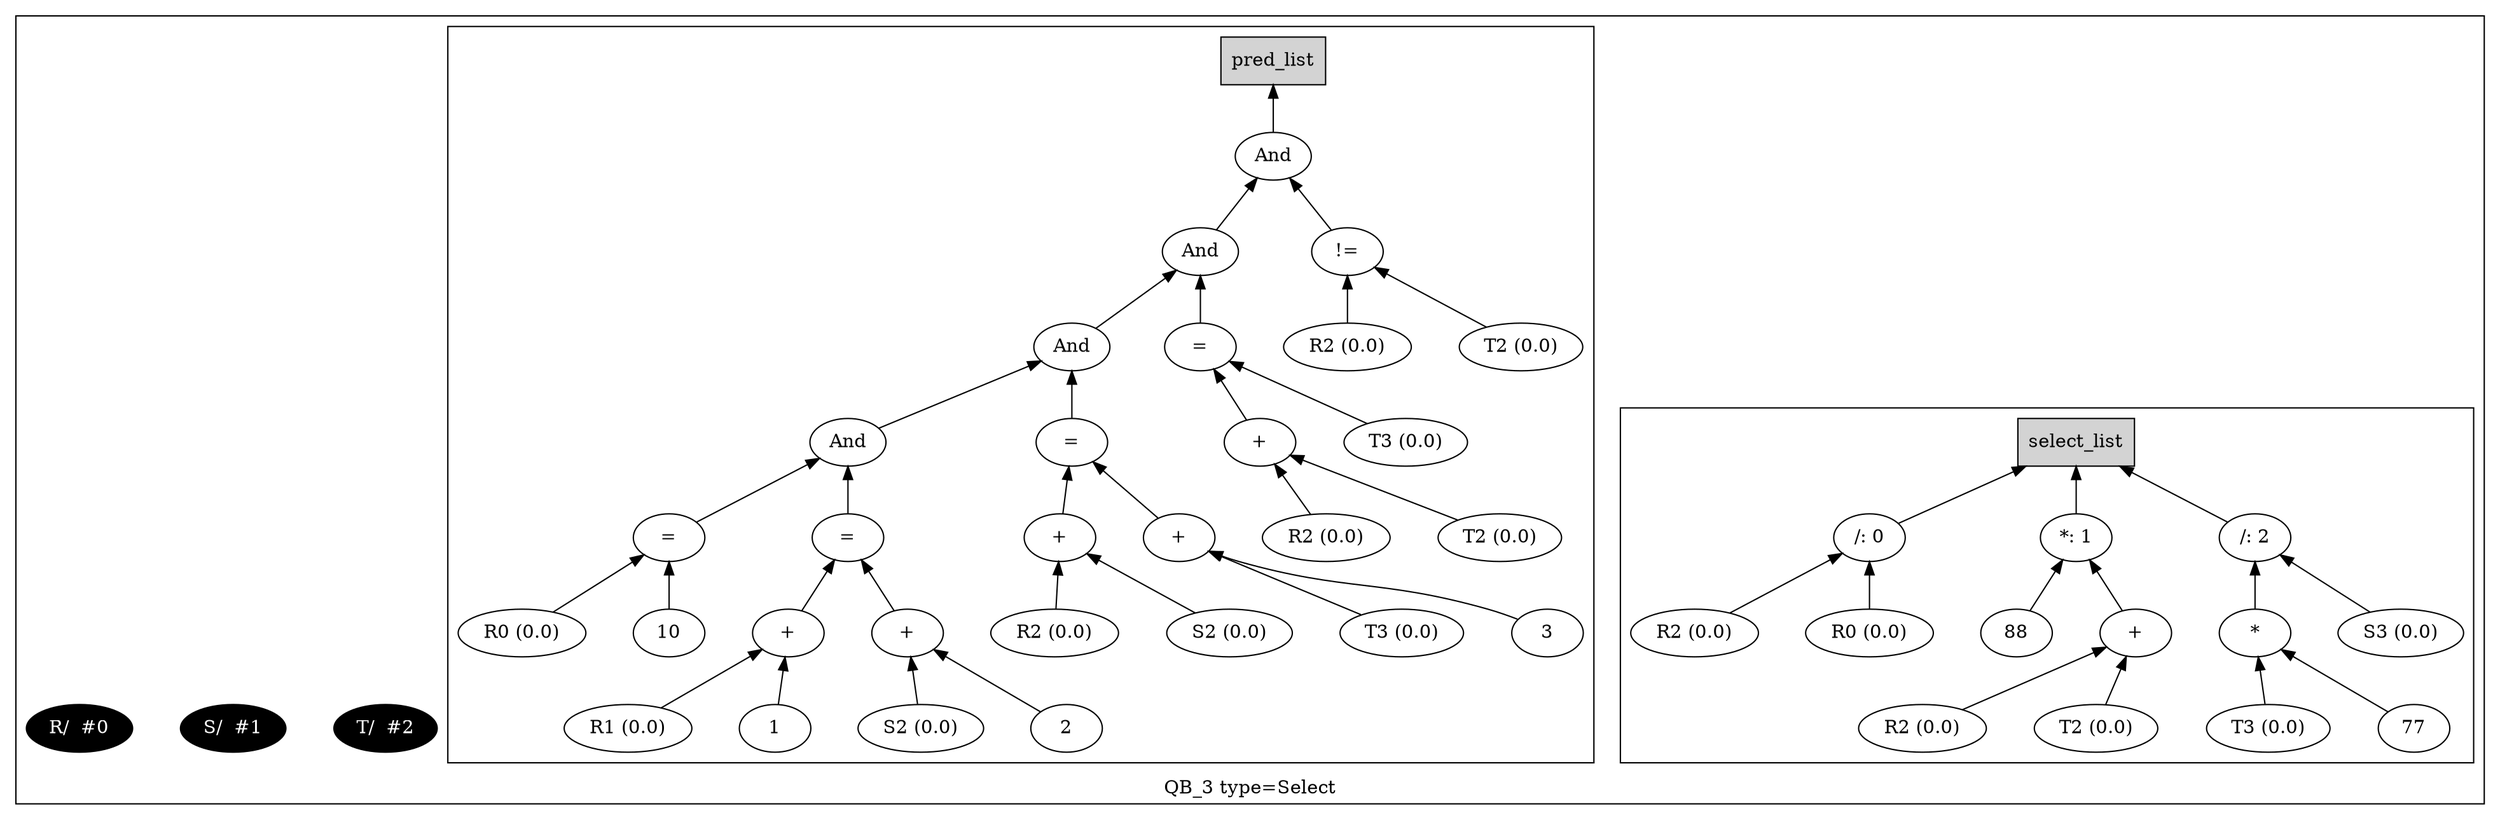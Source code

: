 digraph example1 {
    rankdir=BT;
    nodesep=0.5;
    ordering="in";
  subgraph cluster_QB_3 {
    "QB_3_selectlist"[label="select_list",shape=box,style=filled];
  subgraph cluster_select_listQB_3 {
    exprnodeExprId3v1[label="/: 0"];
    exprnodeExprId1v1 -> exprnodeExprId3v1;
    exprnodeExprId1v1[label="R2 (0.0)"];
    exprnodeExprId2v1 -> exprnodeExprId3v1;
    exprnodeExprId2v1[label="R0 (0.0)"];
    exprnodeExprId3v1 -> "QB_3_selectlist";
    exprnodeExprId8v1[label="*: 1"];
    exprnodeExprId4v1 -> exprnodeExprId8v1;
    exprnodeExprId4v1[label="88"];
    exprnodeExprId7v1 -> exprnodeExprId8v1;
    exprnodeExprId7v1[label="+"];
    exprnodeExprId5v1 -> exprnodeExprId7v1;
    exprnodeExprId5v1[label="R2 (0.0)"];
    exprnodeExprId6v1 -> exprnodeExprId7v1;
    exprnodeExprId6v1[label="T2 (0.0)"];
    exprnodeExprId8v1 -> "QB_3_selectlist";
    exprnodeExprId13v1[label="/: 2"];
    exprnodeExprId11v1 -> exprnodeExprId13v1;
    exprnodeExprId11v1[label="*"];
    exprnodeExprId9v1 -> exprnodeExprId11v1;
    exprnodeExprId9v1[label="T3 (0.0)"];
    exprnodeExprId10v1 -> exprnodeExprId11v1;
    exprnodeExprId10v1[label="77"];
    exprnodeExprId12v1 -> exprnodeExprId13v1;
    exprnodeExprId12v1[label="S3 (0.0)"];
    exprnodeExprId13v1 -> "QB_3_selectlist";
}
    "QUN_2"[label="T/  #2", fillcolor=black, fontcolor=white, style=filled]
    "QUN_1"[label="S/  #1", fillcolor=black, fontcolor=white, style=filled]
    "QUN_0"[label="R/  #0", fillcolor=black, fontcolor=white, style=filled]
  subgraph cluster_pred_listQB_3 {
    exprnodeExprId42v1[label="And"];
    exprnodeExprId38v1 -> exprnodeExprId42v1;
    exprnodeExprId38v1[label="And"];
    exprnodeExprId32v1 -> exprnodeExprId38v1;
    exprnodeExprId32v1[label="And"];
    exprnodeExprId24v1 -> exprnodeExprId32v1;
    exprnodeExprId24v1[label="And"];
    exprnodeExprId16v1 -> exprnodeExprId24v1;
    exprnodeExprId16v1[label="="];
    exprnodeExprId14v1 -> exprnodeExprId16v1;
    exprnodeExprId14v1[label="R0 (0.0)"];
    exprnodeExprId15v1 -> exprnodeExprId16v1;
    exprnodeExprId15v1[label="10"];
    exprnodeExprId23v1 -> exprnodeExprId24v1;
    exprnodeExprId23v1[label="="];
    exprnodeExprId19v1 -> exprnodeExprId23v1;
    exprnodeExprId19v1[label="+"];
    exprnodeExprId17v1 -> exprnodeExprId19v1;
    exprnodeExprId17v1[label="R1 (0.0)"];
    exprnodeExprId18v1 -> exprnodeExprId19v1;
    exprnodeExprId18v1[label="1"];
    exprnodeExprId22v1 -> exprnodeExprId23v1;
    exprnodeExprId22v1[label="+"];
    exprnodeExprId20v1 -> exprnodeExprId22v1;
    exprnodeExprId20v1[label="S2 (0.0)"];
    exprnodeExprId21v1 -> exprnodeExprId22v1;
    exprnodeExprId21v1[label="2"];
    exprnodeExprId31v1 -> exprnodeExprId32v1;
    exprnodeExprId31v1[label="="];
    exprnodeExprId27v1 -> exprnodeExprId31v1;
    exprnodeExprId27v1[label="+"];
    exprnodeExprId25v1 -> exprnodeExprId27v1;
    exprnodeExprId25v1[label="R2 (0.0)"];
    exprnodeExprId26v1 -> exprnodeExprId27v1;
    exprnodeExprId26v1[label="S2 (0.0)"];
    exprnodeExprId30v1 -> exprnodeExprId31v1;
    exprnodeExprId30v1[label="+"];
    exprnodeExprId28v1 -> exprnodeExprId30v1;
    exprnodeExprId28v1[label="T3 (0.0)"];
    exprnodeExprId29v1 -> exprnodeExprId30v1;
    exprnodeExprId29v1[label="3"];
    exprnodeExprId37v1 -> exprnodeExprId38v1;
    exprnodeExprId37v1[label="="];
    exprnodeExprId35v1 -> exprnodeExprId37v1;
    exprnodeExprId35v1[label="+"];
    exprnodeExprId33v1 -> exprnodeExprId35v1;
    exprnodeExprId33v1[label="R2 (0.0)"];
    exprnodeExprId34v1 -> exprnodeExprId35v1;
    exprnodeExprId34v1[label="T2 (0.0)"];
    exprnodeExprId36v1 -> exprnodeExprId37v1;
    exprnodeExprId36v1[label="T3 (0.0)"];
    exprnodeExprId41v1 -> exprnodeExprId42v1;
    exprnodeExprId41v1[label="!="];
    exprnodeExprId39v1 -> exprnodeExprId41v1;
    exprnodeExprId39v1[label="R2 (0.0)"];
    exprnodeExprId40v1 -> exprnodeExprId41v1;
    exprnodeExprId40v1[label="T2 (0.0)"];
    exprnodeExprId42v1 -> QB_3_pred_list;
    "QB_3_pred_list"[label="pred_list",shape=box,style=filled];
}
    label = "QB_3 type=Select";
}
}
